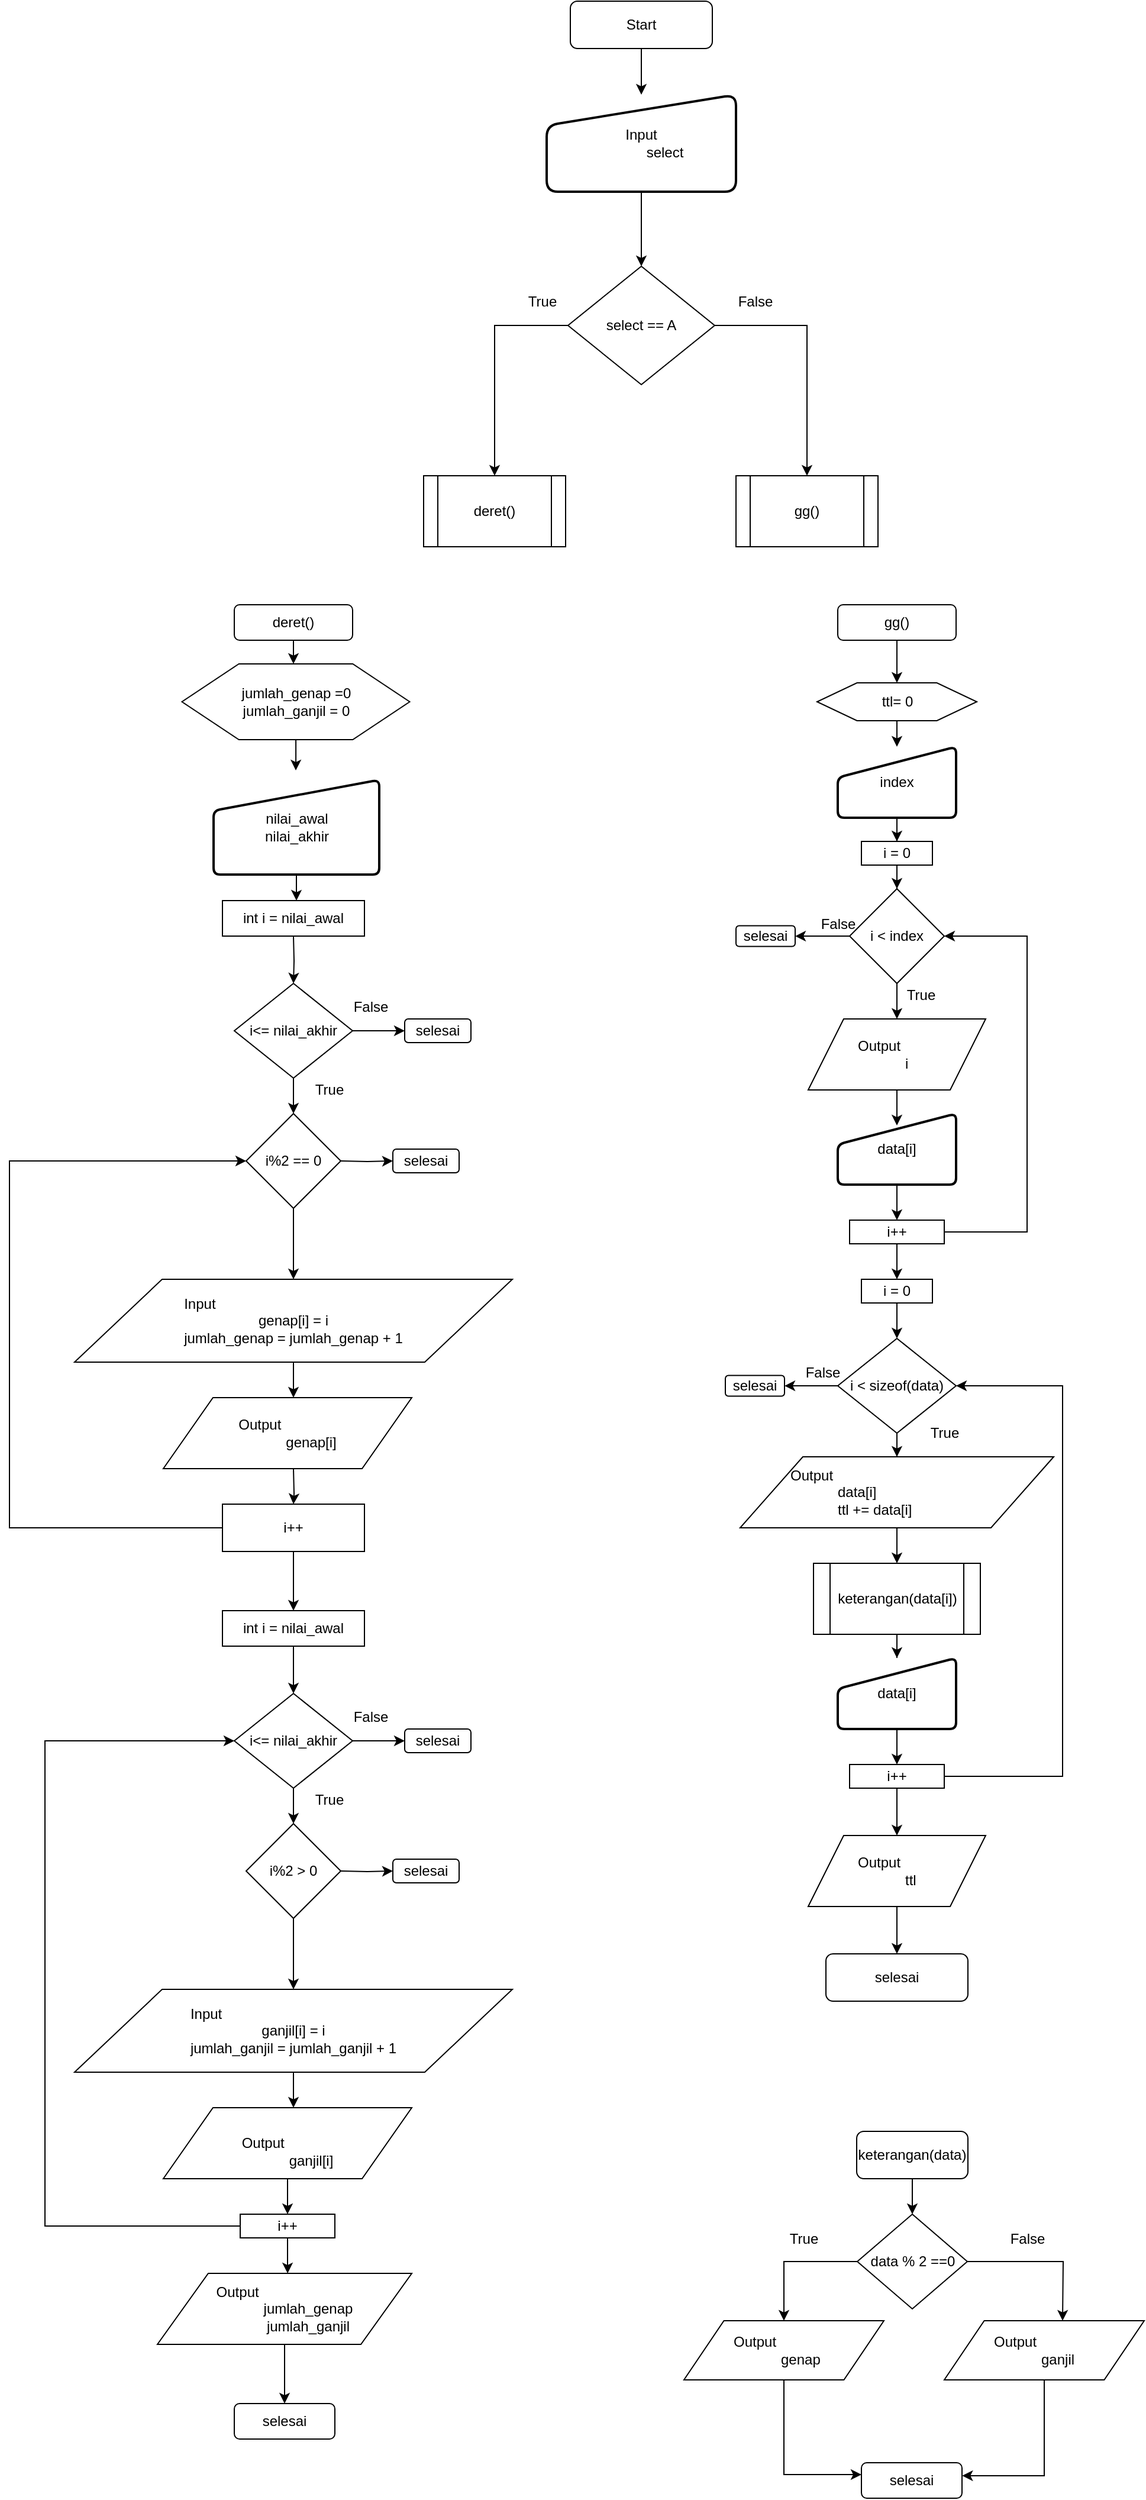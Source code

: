 <mxfile version="12.9.14" type="github">
  <diagram id="DN_JDYelwI-e4BV0x_p0" name="Page-1">
    <mxGraphModel dx="1879" dy="1814" grid="1" gridSize="10" guides="1" tooltips="1" connect="1" arrows="1" fold="1" page="1" pageScale="1" pageWidth="827" pageHeight="1169" math="0" shadow="0">
      <root>
        <mxCell id="0" />
        <mxCell id="1" parent="0" />
        <mxCell id="W8oFfhN4CYwsVUqukFXb-8" style="edgeStyle=orthogonalEdgeStyle;rounded=0;orthogonalLoop=1;jettySize=auto;html=1;" edge="1" parent="1" source="3FOx8teTCuhA1tWj-IpD-3" target="W8oFfhN4CYwsVUqukFXb-2">
          <mxGeometry relative="1" as="geometry">
            <Array as="points" />
          </mxGeometry>
        </mxCell>
        <mxCell id="3FOx8teTCuhA1tWj-IpD-3" value="Start" style="rounded=1;whiteSpace=wrap;html=1;" parent="1" vertex="1">
          <mxGeometry x="334" y="-1160" width="120" height="40" as="geometry" />
        </mxCell>
        <mxCell id="W8oFfhN4CYwsVUqukFXb-10" style="edgeStyle=orthogonalEdgeStyle;rounded=0;orthogonalLoop=1;jettySize=auto;html=1;entryX=0.5;entryY=0;entryDx=0;entryDy=0;" edge="1" parent="1" source="W8oFfhN4CYwsVUqukFXb-2" target="W8oFfhN4CYwsVUqukFXb-9">
          <mxGeometry relative="1" as="geometry" />
        </mxCell>
        <mxCell id="W8oFfhN4CYwsVUqukFXb-2" value="Input&lt;blockquote style=&quot;margin: 0 0 0 40px ; border: none ; padding: 0px&quot;&gt;&lt;div&gt;&lt;span&gt;select&lt;/span&gt;&lt;/div&gt;&lt;/blockquote&gt;" style="html=1;strokeWidth=2;shape=manualInput;whiteSpace=wrap;rounded=1;size=26;arcSize=19;align=center;verticalAlign=middle;" vertex="1" parent="1">
          <mxGeometry x="314" y="-1081" width="160" height="82" as="geometry" />
        </mxCell>
        <mxCell id="W8oFfhN4CYwsVUqukFXb-11" style="edgeStyle=orthogonalEdgeStyle;rounded=0;orthogonalLoop=1;jettySize=auto;html=1;" edge="1" parent="1" source="W8oFfhN4CYwsVUqukFXb-9" target="W8oFfhN4CYwsVUqukFXb-12">
          <mxGeometry relative="1" as="geometry">
            <mxPoint x="270" y="-736" as="targetPoint" />
          </mxGeometry>
        </mxCell>
        <mxCell id="W8oFfhN4CYwsVUqukFXb-15" style="edgeStyle=orthogonalEdgeStyle;rounded=0;orthogonalLoop=1;jettySize=auto;html=1;" edge="1" parent="1" source="W8oFfhN4CYwsVUqukFXb-9" target="W8oFfhN4CYwsVUqukFXb-16">
          <mxGeometry relative="1" as="geometry">
            <mxPoint x="530" y="-760" as="targetPoint" />
          </mxGeometry>
        </mxCell>
        <mxCell id="W8oFfhN4CYwsVUqukFXb-9" value="select == A" style="rhombus;whiteSpace=wrap;html=1;align=center;" vertex="1" parent="1">
          <mxGeometry x="332" y="-936" width="124" height="100" as="geometry" />
        </mxCell>
        <mxCell id="W8oFfhN4CYwsVUqukFXb-12" value="deret()" style="shape=process;whiteSpace=wrap;html=1;backgroundOutline=1;" vertex="1" parent="1">
          <mxGeometry x="210" y="-759" width="120" height="60" as="geometry" />
        </mxCell>
        <mxCell id="W8oFfhN4CYwsVUqukFXb-14" value="True" style="text;html=1;align=center;verticalAlign=middle;resizable=0;points=[];autosize=1;" vertex="1" parent="1">
          <mxGeometry x="290" y="-916" width="40" height="20" as="geometry" />
        </mxCell>
        <mxCell id="W8oFfhN4CYwsVUqukFXb-16" value="gg()" style="shape=process;whiteSpace=wrap;html=1;backgroundOutline=1;" vertex="1" parent="1">
          <mxGeometry x="474" y="-759" width="120" height="60" as="geometry" />
        </mxCell>
        <mxCell id="W8oFfhN4CYwsVUqukFXb-17" value="False" style="text;html=1;align=center;verticalAlign=middle;resizable=0;points=[];autosize=1;" vertex="1" parent="1">
          <mxGeometry x="465" y="-916" width="50" height="20" as="geometry" />
        </mxCell>
        <mxCell id="W8oFfhN4CYwsVUqukFXb-114" style="edgeStyle=orthogonalEdgeStyle;rounded=0;orthogonalLoop=1;jettySize=auto;html=1;entryX=0.49;entryY=0;entryDx=0;entryDy=0;entryPerimeter=0;" edge="1" parent="1" source="W8oFfhN4CYwsVUqukFXb-18" target="W8oFfhN4CYwsVUqukFXb-104">
          <mxGeometry relative="1" as="geometry" />
        </mxCell>
        <mxCell id="W8oFfhN4CYwsVUqukFXb-18" value="deret()" style="rounded=1;whiteSpace=wrap;html=1;align=center;" vertex="1" parent="1">
          <mxGeometry x="50" y="-650" width="100" height="30" as="geometry" />
        </mxCell>
        <mxCell id="W8oFfhN4CYwsVUqukFXb-111" style="edgeStyle=orthogonalEdgeStyle;rounded=0;orthogonalLoop=1;jettySize=auto;html=1;entryX=0.521;entryY=0;entryDx=0;entryDy=0;entryPerimeter=0;" edge="1" parent="1" source="W8oFfhN4CYwsVUqukFXb-99" target="W8oFfhN4CYwsVUqukFXb-22">
          <mxGeometry relative="1" as="geometry" />
        </mxCell>
        <mxCell id="W8oFfhN4CYwsVUqukFXb-99" value="&lt;div&gt;&lt;span&gt;nilai_awal&lt;/span&gt;&lt;/div&gt;&lt;div&gt;&lt;span&gt;nilai_akhir&lt;/span&gt;&lt;/div&gt;" style="html=1;strokeWidth=2;shape=manualInput;whiteSpace=wrap;rounded=1;size=26;arcSize=11;align=center;" vertex="1" parent="1">
          <mxGeometry x="32.5" y="-502" width="140" height="80" as="geometry" />
        </mxCell>
        <mxCell id="W8oFfhN4CYwsVUqukFXb-28" style="edgeStyle=orthogonalEdgeStyle;rounded=0;orthogonalLoop=1;jettySize=auto;html=1;" edge="1" parent="1" target="W8oFfhN4CYwsVUqukFXb-29">
          <mxGeometry relative="1" as="geometry">
            <mxPoint x="100" y="-330" as="targetPoint" />
            <mxPoint x="100" y="-370" as="sourcePoint" />
          </mxGeometry>
        </mxCell>
        <mxCell id="W8oFfhN4CYwsVUqukFXb-22" value="int i = nilai_awal" style="rounded=0;whiteSpace=wrap;html=1;" vertex="1" parent="1">
          <mxGeometry x="40" y="-400" width="120" height="30" as="geometry" />
        </mxCell>
        <mxCell id="W8oFfhN4CYwsVUqukFXb-30" style="edgeStyle=orthogonalEdgeStyle;rounded=0;orthogonalLoop=1;jettySize=auto;html=1;" edge="1" parent="1" source="W8oFfhN4CYwsVUqukFXb-29">
          <mxGeometry relative="1" as="geometry">
            <mxPoint x="100" y="-220" as="targetPoint" />
          </mxGeometry>
        </mxCell>
        <mxCell id="W8oFfhN4CYwsVUqukFXb-33" style="edgeStyle=orthogonalEdgeStyle;rounded=0;orthogonalLoop=1;jettySize=auto;html=1;" edge="1" parent="1" source="W8oFfhN4CYwsVUqukFXb-29" target="W8oFfhN4CYwsVUqukFXb-34">
          <mxGeometry relative="1" as="geometry">
            <mxPoint x="200" y="-290" as="targetPoint" />
          </mxGeometry>
        </mxCell>
        <mxCell id="W8oFfhN4CYwsVUqukFXb-29" value="i&amp;lt;= nilai_akhir" style="rhombus;whiteSpace=wrap;html=1;" vertex="1" parent="1">
          <mxGeometry x="50" y="-330" width="100" height="80" as="geometry" />
        </mxCell>
        <mxCell id="W8oFfhN4CYwsVUqukFXb-34" value="selesai" style="rounded=1;whiteSpace=wrap;html=1;" vertex="1" parent="1">
          <mxGeometry x="194" y="-300" width="56" height="20" as="geometry" />
        </mxCell>
        <mxCell id="W8oFfhN4CYwsVUqukFXb-37" value="False" style="text;html=1;align=center;verticalAlign=middle;resizable=0;points=[];autosize=1;" vertex="1" parent="1">
          <mxGeometry x="140" y="-320" width="50" height="20" as="geometry" />
        </mxCell>
        <mxCell id="W8oFfhN4CYwsVUqukFXb-38" value="True" style="text;html=1;align=center;verticalAlign=middle;resizable=0;points=[];autosize=1;" vertex="1" parent="1">
          <mxGeometry x="110" y="-250" width="40" height="20" as="geometry" />
        </mxCell>
        <mxCell id="W8oFfhN4CYwsVUqukFXb-43" style="edgeStyle=orthogonalEdgeStyle;rounded=0;orthogonalLoop=1;jettySize=auto;html=1;" edge="1" parent="1" source="W8oFfhN4CYwsVUqukFXb-40" target="W8oFfhN4CYwsVUqukFXb-47">
          <mxGeometry relative="1" as="geometry">
            <mxPoint x="100" y="-80" as="targetPoint" />
          </mxGeometry>
        </mxCell>
        <mxCell id="W8oFfhN4CYwsVUqukFXb-40" value="i%2 == 0" style="rhombus;whiteSpace=wrap;html=1;" vertex="1" parent="1">
          <mxGeometry x="60" y="-220" width="80" height="80" as="geometry" />
        </mxCell>
        <mxCell id="W8oFfhN4CYwsVUqukFXb-41" style="edgeStyle=orthogonalEdgeStyle;rounded=0;orthogonalLoop=1;jettySize=auto;html=1;" edge="1" parent="1" target="W8oFfhN4CYwsVUqukFXb-42">
          <mxGeometry relative="1" as="geometry">
            <mxPoint x="190" y="-180" as="targetPoint" />
            <mxPoint x="140" y="-180" as="sourcePoint" />
          </mxGeometry>
        </mxCell>
        <mxCell id="W8oFfhN4CYwsVUqukFXb-42" value="selesai" style="rounded=1;whiteSpace=wrap;html=1;" vertex="1" parent="1">
          <mxGeometry x="184" y="-190" width="56" height="20" as="geometry" />
        </mxCell>
        <mxCell id="W8oFfhN4CYwsVUqukFXb-48" style="edgeStyle=orthogonalEdgeStyle;rounded=0;orthogonalLoop=1;jettySize=auto;html=1;" edge="1" parent="1" source="W8oFfhN4CYwsVUqukFXb-47">
          <mxGeometry relative="1" as="geometry">
            <mxPoint x="100.0" y="20" as="targetPoint" />
          </mxGeometry>
        </mxCell>
        <mxCell id="W8oFfhN4CYwsVUqukFXb-47" value="&lt;div style=&quot;text-align: left&quot;&gt;&lt;span&gt;Input&lt;/span&gt;&lt;/div&gt;&lt;blockquote style=&quot;margin: 0 0 0 40px ; border: none ; padding: 0px&quot;&gt;&lt;/blockquote&gt;&lt;span&gt;genap[i] = i&lt;/span&gt;&lt;br&gt;&lt;span&gt;jumlah_genap = jumlah_genap + 1&lt;/span&gt;" style="shape=parallelogram;perimeter=parallelogramPerimeter;whiteSpace=wrap;html=1;align=center;" vertex="1" parent="1">
          <mxGeometry x="-85" y="-80" width="370" height="70" as="geometry" />
        </mxCell>
        <mxCell id="W8oFfhN4CYwsVUqukFXb-52" style="edgeStyle=orthogonalEdgeStyle;rounded=0;orthogonalLoop=1;jettySize=auto;html=1;" edge="1" parent="1" target="W8oFfhN4CYwsVUqukFXb-146">
          <mxGeometry relative="1" as="geometry">
            <mxPoint x="100" y="110" as="targetPoint" />
            <mxPoint x="100.0" y="80" as="sourcePoint" />
          </mxGeometry>
        </mxCell>
        <mxCell id="W8oFfhN4CYwsVUqukFXb-70" style="edgeStyle=orthogonalEdgeStyle;rounded=0;orthogonalLoop=1;jettySize=auto;html=1;" edge="1" parent="1" source="W8oFfhN4CYwsVUqukFXb-71" target="W8oFfhN4CYwsVUqukFXb-74">
          <mxGeometry relative="1" as="geometry">
            <mxPoint x="100" y="270" as="targetPoint" />
          </mxGeometry>
        </mxCell>
        <mxCell id="W8oFfhN4CYwsVUqukFXb-71" value="int i = nilai_awal" style="rounded=0;whiteSpace=wrap;html=1;" vertex="1" parent="1">
          <mxGeometry x="40" y="200" width="120" height="30" as="geometry" />
        </mxCell>
        <mxCell id="W8oFfhN4CYwsVUqukFXb-73" style="edgeStyle=orthogonalEdgeStyle;rounded=0;orthogonalLoop=1;jettySize=auto;html=1;" edge="1" parent="1" source="W8oFfhN4CYwsVUqukFXb-74" target="W8oFfhN4CYwsVUqukFXb-77">
          <mxGeometry relative="1" as="geometry">
            <mxPoint x="200" y="310" as="targetPoint" />
          </mxGeometry>
        </mxCell>
        <mxCell id="W8oFfhN4CYwsVUqukFXb-149" style="edgeStyle=orthogonalEdgeStyle;rounded=0;orthogonalLoop=1;jettySize=auto;html=1;entryX=0.5;entryY=0;entryDx=0;entryDy=0;" edge="1" parent="1" source="W8oFfhN4CYwsVUqukFXb-74" target="W8oFfhN4CYwsVUqukFXb-81">
          <mxGeometry relative="1" as="geometry" />
        </mxCell>
        <mxCell id="W8oFfhN4CYwsVUqukFXb-74" value="i&amp;lt;= nilai_akhir" style="rhombus;whiteSpace=wrap;html=1;" vertex="1" parent="1">
          <mxGeometry x="50" y="270" width="100" height="80" as="geometry" />
        </mxCell>
        <mxCell id="W8oFfhN4CYwsVUqukFXb-77" value="selesai" style="rounded=1;whiteSpace=wrap;html=1;" vertex="1" parent="1">
          <mxGeometry x="194" y="300" width="56" height="20" as="geometry" />
        </mxCell>
        <mxCell id="W8oFfhN4CYwsVUqukFXb-78" value="False" style="text;html=1;align=center;verticalAlign=middle;resizable=0;points=[];autosize=1;" vertex="1" parent="1">
          <mxGeometry x="140" y="280" width="50" height="20" as="geometry" />
        </mxCell>
        <mxCell id="W8oFfhN4CYwsVUqukFXb-79" value="True" style="text;html=1;align=center;verticalAlign=middle;resizable=0;points=[];autosize=1;" vertex="1" parent="1">
          <mxGeometry x="110" y="350" width="40" height="20" as="geometry" />
        </mxCell>
        <mxCell id="W8oFfhN4CYwsVUqukFXb-80" style="edgeStyle=orthogonalEdgeStyle;rounded=0;orthogonalLoop=1;jettySize=auto;html=1;" edge="1" parent="1" source="W8oFfhN4CYwsVUqukFXb-81" target="W8oFfhN4CYwsVUqukFXb-85">
          <mxGeometry relative="1" as="geometry">
            <mxPoint x="100" y="520" as="targetPoint" />
          </mxGeometry>
        </mxCell>
        <mxCell id="W8oFfhN4CYwsVUqukFXb-81" value="i%2 &amp;gt; 0" style="rhombus;whiteSpace=wrap;html=1;" vertex="1" parent="1">
          <mxGeometry x="60" y="380" width="80" height="80" as="geometry" />
        </mxCell>
        <mxCell id="W8oFfhN4CYwsVUqukFXb-82" style="edgeStyle=orthogonalEdgeStyle;rounded=0;orthogonalLoop=1;jettySize=auto;html=1;" edge="1" parent="1" target="W8oFfhN4CYwsVUqukFXb-83">
          <mxGeometry relative="1" as="geometry">
            <mxPoint x="190" y="420" as="targetPoint" />
            <mxPoint x="140.0" y="420" as="sourcePoint" />
          </mxGeometry>
        </mxCell>
        <mxCell id="W8oFfhN4CYwsVUqukFXb-83" value="selesai" style="rounded=1;whiteSpace=wrap;html=1;" vertex="1" parent="1">
          <mxGeometry x="184" y="410" width="56" height="20" as="geometry" />
        </mxCell>
        <mxCell id="W8oFfhN4CYwsVUqukFXb-84" style="edgeStyle=orthogonalEdgeStyle;rounded=0;orthogonalLoop=1;jettySize=auto;html=1;" edge="1" parent="1" source="W8oFfhN4CYwsVUqukFXb-85">
          <mxGeometry relative="1" as="geometry">
            <mxPoint x="100.0" y="620" as="targetPoint" />
          </mxGeometry>
        </mxCell>
        <mxCell id="W8oFfhN4CYwsVUqukFXb-85" value="&lt;div style=&quot;text-align: left&quot;&gt;&lt;span&gt;Input&lt;/span&gt;&lt;/div&gt;&lt;blockquote style=&quot;margin: 0 0 0 40px ; border: none ; padding: 0px&quot;&gt;&lt;/blockquote&gt;&lt;span&gt;ganjil[i] = i&lt;/span&gt;&lt;br&gt;&lt;span&gt;jumlah_ganjil = jumlah_ganjil + 1&lt;/span&gt;" style="shape=parallelogram;perimeter=parallelogramPerimeter;whiteSpace=wrap;html=1;align=center;" vertex="1" parent="1">
          <mxGeometry x="-85" y="520" width="370" height="70" as="geometry" />
        </mxCell>
        <mxCell id="W8oFfhN4CYwsVUqukFXb-87" value="&lt;div style=&quot;text-align: left&quot;&gt;&lt;span style=&quot;font-family: &amp;#34;helvetica&amp;#34;&quot;&gt;Output&lt;/span&gt;&lt;/div&gt;&lt;blockquote style=&quot;margin: 0 0 0 40px ; border: none ; padding: 0px&quot;&gt;&lt;div&gt;&lt;span&gt;genap[i]&lt;/span&gt;&lt;/div&gt;&lt;/blockquote&gt;" style="shape=parallelogram;perimeter=parallelogramPerimeter;whiteSpace=wrap;html=1;align=center;" vertex="1" parent="1">
          <mxGeometry x="-10" y="20" width="210" height="60" as="geometry" />
        </mxCell>
        <mxCell id="W8oFfhN4CYwsVUqukFXb-152" style="edgeStyle=orthogonalEdgeStyle;rounded=0;orthogonalLoop=1;jettySize=auto;html=1;entryX=0.5;entryY=0;entryDx=0;entryDy=0;" edge="1" parent="1" source="W8oFfhN4CYwsVUqukFXb-89" target="W8oFfhN4CYwsVUqukFXb-150">
          <mxGeometry relative="1" as="geometry" />
        </mxCell>
        <mxCell id="W8oFfhN4CYwsVUqukFXb-89" value="&lt;br&gt;&lt;div style=&quot;text-align: left&quot;&gt;&lt;span style=&quot;font-family: &amp;#34;helvetica&amp;#34;&quot;&gt;Output&lt;/span&gt;&lt;/div&gt;&lt;blockquote style=&quot;margin: 0 0 0 40px ; border: none ; padding: 0px&quot;&gt;&lt;div&gt;&lt;span&gt;ganjil[i]&lt;/span&gt;&lt;/div&gt;&lt;/blockquote&gt;" style="shape=parallelogram;perimeter=parallelogramPerimeter;whiteSpace=wrap;html=1;align=center;" vertex="1" parent="1">
          <mxGeometry x="-10" y="620" width="210" height="60" as="geometry" />
        </mxCell>
        <mxCell id="W8oFfhN4CYwsVUqukFXb-94" style="edgeStyle=orthogonalEdgeStyle;rounded=0;orthogonalLoop=1;jettySize=auto;html=1;" edge="1" parent="1" source="W8oFfhN4CYwsVUqukFXb-91" target="W8oFfhN4CYwsVUqukFXb-95">
          <mxGeometry relative="1" as="geometry">
            <mxPoint x="92.5" y="860" as="targetPoint" />
          </mxGeometry>
        </mxCell>
        <mxCell id="W8oFfhN4CYwsVUqukFXb-91" value="&lt;div style=&quot;text-align: left&quot;&gt;&lt;span&gt;Output&lt;/span&gt;&lt;/div&gt;&lt;blockquote style=&quot;margin: 0 0 0 40px ; border: none ; padding: 0px&quot;&gt;jumlah_genap&lt;br&gt;jumlah_ganjil&lt;/blockquote&gt;" style="shape=parallelogram;perimeter=parallelogramPerimeter;whiteSpace=wrap;html=1;" vertex="1" parent="1">
          <mxGeometry x="-15" y="760" width="215" height="60" as="geometry" />
        </mxCell>
        <mxCell id="W8oFfhN4CYwsVUqukFXb-95" value="selesai" style="rounded=1;whiteSpace=wrap;html=1;" vertex="1" parent="1">
          <mxGeometry x="50" y="870" width="85" height="30" as="geometry" />
        </mxCell>
        <mxCell id="W8oFfhN4CYwsVUqukFXb-113" style="edgeStyle=orthogonalEdgeStyle;rounded=0;orthogonalLoop=1;jettySize=auto;html=1;" edge="1" parent="1" source="W8oFfhN4CYwsVUqukFXb-104">
          <mxGeometry relative="1" as="geometry">
            <mxPoint x="102" y="-510.0" as="targetPoint" />
          </mxGeometry>
        </mxCell>
        <mxCell id="W8oFfhN4CYwsVUqukFXb-104" value="jumlah_genap =0&lt;br&gt;jumlah_ganjil = 0" style="shape=hexagon;perimeter=hexagonPerimeter2;whiteSpace=wrap;html=1;align=center;" vertex="1" parent="1">
          <mxGeometry x="5.75" y="-600" width="192.5" height="64" as="geometry" />
        </mxCell>
        <mxCell id="W8oFfhN4CYwsVUqukFXb-116" style="edgeStyle=orthogonalEdgeStyle;rounded=0;orthogonalLoop=1;jettySize=auto;html=1;" edge="1" parent="1" source="W8oFfhN4CYwsVUqukFXb-115" target="W8oFfhN4CYwsVUqukFXb-119">
          <mxGeometry relative="1" as="geometry">
            <mxPoint x="610.059" y="-600.0" as="targetPoint" />
          </mxGeometry>
        </mxCell>
        <mxCell id="W8oFfhN4CYwsVUqukFXb-115" value="gg()" style="rounded=1;whiteSpace=wrap;html=1;align=center;" vertex="1" parent="1">
          <mxGeometry x="560" y="-650" width="100" height="30" as="geometry" />
        </mxCell>
        <mxCell id="W8oFfhN4CYwsVUqukFXb-120" style="edgeStyle=orthogonalEdgeStyle;rounded=0;orthogonalLoop=1;jettySize=auto;html=1;" edge="1" parent="1" source="W8oFfhN4CYwsVUqukFXb-119" target="W8oFfhN4CYwsVUqukFXb-121">
          <mxGeometry relative="1" as="geometry">
            <mxPoint x="610" y="-520.0" as="targetPoint" />
          </mxGeometry>
        </mxCell>
        <mxCell id="W8oFfhN4CYwsVUqukFXb-119" value="ttl= 0" style="shape=hexagon;perimeter=hexagonPerimeter2;whiteSpace=wrap;html=1;" vertex="1" parent="1">
          <mxGeometry x="542.5" y="-584" width="135" height="32" as="geometry" />
        </mxCell>
        <mxCell id="W8oFfhN4CYwsVUqukFXb-125" style="edgeStyle=orthogonalEdgeStyle;rounded=0;orthogonalLoop=1;jettySize=auto;html=1;" edge="1" parent="1" source="W8oFfhN4CYwsVUqukFXb-121" target="W8oFfhN4CYwsVUqukFXb-126">
          <mxGeometry relative="1" as="geometry">
            <mxPoint x="610" y="-450" as="targetPoint" />
          </mxGeometry>
        </mxCell>
        <mxCell id="W8oFfhN4CYwsVUqukFXb-121" value="index" style="html=1;strokeWidth=2;shape=manualInput;whiteSpace=wrap;rounded=1;size=26;arcSize=11;" vertex="1" parent="1">
          <mxGeometry x="560" y="-530.0" width="100" height="60" as="geometry" />
        </mxCell>
        <mxCell id="W8oFfhN4CYwsVUqukFXb-127" style="edgeStyle=orthogonalEdgeStyle;rounded=0;orthogonalLoop=1;jettySize=auto;html=1;" edge="1" parent="1" source="W8oFfhN4CYwsVUqukFXb-126" target="W8oFfhN4CYwsVUqukFXb-128">
          <mxGeometry relative="1" as="geometry">
            <mxPoint x="610" y="-410" as="targetPoint" />
          </mxGeometry>
        </mxCell>
        <mxCell id="W8oFfhN4CYwsVUqukFXb-126" value="i = 0" style="rounded=0;whiteSpace=wrap;html=1;" vertex="1" parent="1">
          <mxGeometry x="580" y="-450" width="60" height="20" as="geometry" />
        </mxCell>
        <mxCell id="W8oFfhN4CYwsVUqukFXb-129" style="edgeStyle=orthogonalEdgeStyle;rounded=0;orthogonalLoop=1;jettySize=auto;html=1;" edge="1" parent="1" source="W8oFfhN4CYwsVUqukFXb-128" target="W8oFfhN4CYwsVUqukFXb-130">
          <mxGeometry relative="1" as="geometry">
            <mxPoint x="530" y="-370" as="targetPoint" />
          </mxGeometry>
        </mxCell>
        <mxCell id="W8oFfhN4CYwsVUqukFXb-133" style="edgeStyle=orthogonalEdgeStyle;rounded=0;orthogonalLoop=1;jettySize=auto;html=1;" edge="1" parent="1" source="W8oFfhN4CYwsVUqukFXb-128" target="W8oFfhN4CYwsVUqukFXb-134">
          <mxGeometry relative="1" as="geometry">
            <mxPoint x="610" y="-310" as="targetPoint" />
          </mxGeometry>
        </mxCell>
        <mxCell id="W8oFfhN4CYwsVUqukFXb-128" value="i &amp;lt; index" style="rhombus;whiteSpace=wrap;html=1;" vertex="1" parent="1">
          <mxGeometry x="570" y="-410" width="80" height="80" as="geometry" />
        </mxCell>
        <mxCell id="W8oFfhN4CYwsVUqukFXb-130" value="selesai" style="rounded=1;whiteSpace=wrap;html=1;" vertex="1" parent="1">
          <mxGeometry x="474" y="-378.75" width="50" height="17.5" as="geometry" />
        </mxCell>
        <mxCell id="W8oFfhN4CYwsVUqukFXb-137" style="edgeStyle=orthogonalEdgeStyle;rounded=0;orthogonalLoop=1;jettySize=auto;html=1;" edge="1" parent="1" source="W8oFfhN4CYwsVUqukFXb-134">
          <mxGeometry relative="1" as="geometry">
            <mxPoint x="610" y="-210" as="targetPoint" />
          </mxGeometry>
        </mxCell>
        <mxCell id="W8oFfhN4CYwsVUqukFXb-134" value="&lt;blockquote style=&quot;margin: 0 0 0 40px ; border: none ; padding: 0px&quot;&gt;&lt;div&gt;&lt;span&gt;Output&amp;nbsp;&lt;/span&gt;&lt;/div&gt;&lt;/blockquote&gt;&lt;blockquote style=&quot;margin: 0 0 0 40px ; border: none ; padding: 0px&quot;&gt;&lt;blockquote style=&quot;margin: 0 0 0 40px ; border: none ; padding: 0px&quot;&gt;i&lt;/blockquote&gt;&lt;/blockquote&gt;" style="shape=parallelogram;perimeter=parallelogramPerimeter;whiteSpace=wrap;html=1;align=left;" vertex="1" parent="1">
          <mxGeometry x="535" y="-300" width="150" height="60" as="geometry" />
        </mxCell>
        <mxCell id="W8oFfhN4CYwsVUqukFXb-139" style="edgeStyle=orthogonalEdgeStyle;rounded=0;orthogonalLoop=1;jettySize=auto;html=1;" edge="1" parent="1" source="W8oFfhN4CYwsVUqukFXb-138" target="W8oFfhN4CYwsVUqukFXb-140">
          <mxGeometry relative="1" as="geometry">
            <mxPoint x="610" y="-130" as="targetPoint" />
          </mxGeometry>
        </mxCell>
        <mxCell id="W8oFfhN4CYwsVUqukFXb-138" value="data[i]" style="html=1;strokeWidth=2;shape=manualInput;whiteSpace=wrap;rounded=1;size=26;arcSize=11;" vertex="1" parent="1">
          <mxGeometry x="560" y="-220.0" width="100" height="60" as="geometry" />
        </mxCell>
        <mxCell id="W8oFfhN4CYwsVUqukFXb-141" style="edgeStyle=orthogonalEdgeStyle;rounded=0;orthogonalLoop=1;jettySize=auto;html=1;entryX=1;entryY=0.5;entryDx=0;entryDy=0;" edge="1" parent="1" source="W8oFfhN4CYwsVUqukFXb-140" target="W8oFfhN4CYwsVUqukFXb-128">
          <mxGeometry relative="1" as="geometry">
            <mxPoint x="720" y="-380" as="targetPoint" />
            <Array as="points">
              <mxPoint x="720" y="-120" />
              <mxPoint x="720" y="-370" />
            </Array>
          </mxGeometry>
        </mxCell>
        <mxCell id="W8oFfhN4CYwsVUqukFXb-168" style="edgeStyle=orthogonalEdgeStyle;rounded=0;orthogonalLoop=1;jettySize=auto;html=1;entryX=0.5;entryY=0;entryDx=0;entryDy=0;" edge="1" parent="1" source="W8oFfhN4CYwsVUqukFXb-140" target="W8oFfhN4CYwsVUqukFXb-157">
          <mxGeometry relative="1" as="geometry" />
        </mxCell>
        <mxCell id="W8oFfhN4CYwsVUqukFXb-140" value="i++" style="rounded=0;whiteSpace=wrap;html=1;" vertex="1" parent="1">
          <mxGeometry x="570" y="-130" width="80" height="20" as="geometry" />
        </mxCell>
        <mxCell id="W8oFfhN4CYwsVUqukFXb-147" style="edgeStyle=orthogonalEdgeStyle;rounded=0;orthogonalLoop=1;jettySize=auto;html=1;entryX=0.5;entryY=0;entryDx=0;entryDy=0;" edge="1" parent="1" source="W8oFfhN4CYwsVUqukFXb-146" target="W8oFfhN4CYwsVUqukFXb-71">
          <mxGeometry relative="1" as="geometry" />
        </mxCell>
        <mxCell id="W8oFfhN4CYwsVUqukFXb-148" style="edgeStyle=orthogonalEdgeStyle;rounded=0;orthogonalLoop=1;jettySize=auto;html=1;entryX=0;entryY=0.5;entryDx=0;entryDy=0;" edge="1" parent="1" source="W8oFfhN4CYwsVUqukFXb-146" target="W8oFfhN4CYwsVUqukFXb-40">
          <mxGeometry relative="1" as="geometry">
            <Array as="points">
              <mxPoint x="-140" y="130" />
              <mxPoint x="-140" y="-180" />
            </Array>
          </mxGeometry>
        </mxCell>
        <mxCell id="W8oFfhN4CYwsVUqukFXb-146" value="i++" style="rounded=0;whiteSpace=wrap;html=1;" vertex="1" parent="1">
          <mxGeometry x="40" y="110" width="120" height="40" as="geometry" />
        </mxCell>
        <mxCell id="W8oFfhN4CYwsVUqukFXb-154" style="edgeStyle=orthogonalEdgeStyle;rounded=0;orthogonalLoop=1;jettySize=auto;html=1;entryX=0.512;entryY=0;entryDx=0;entryDy=0;entryPerimeter=0;" edge="1" parent="1" source="W8oFfhN4CYwsVUqukFXb-150" target="W8oFfhN4CYwsVUqukFXb-91">
          <mxGeometry relative="1" as="geometry" />
        </mxCell>
        <mxCell id="W8oFfhN4CYwsVUqukFXb-155" style="edgeStyle=orthogonalEdgeStyle;rounded=0;orthogonalLoop=1;jettySize=auto;html=1;entryX=0;entryY=0.5;entryDx=0;entryDy=0;" edge="1" parent="1" source="W8oFfhN4CYwsVUqukFXb-150" target="W8oFfhN4CYwsVUqukFXb-74">
          <mxGeometry relative="1" as="geometry">
            <Array as="points">
              <mxPoint x="-110" y="720" />
              <mxPoint x="-110" y="310" />
            </Array>
          </mxGeometry>
        </mxCell>
        <mxCell id="W8oFfhN4CYwsVUqukFXb-150" value="i++" style="rounded=0;whiteSpace=wrap;html=1;" vertex="1" parent="1">
          <mxGeometry x="55" y="710" width="80" height="20" as="geometry" />
        </mxCell>
        <mxCell id="W8oFfhN4CYwsVUqukFXb-156" style="edgeStyle=orthogonalEdgeStyle;rounded=0;orthogonalLoop=1;jettySize=auto;html=1;" edge="1" parent="1" source="W8oFfhN4CYwsVUqukFXb-157" target="W8oFfhN4CYwsVUqukFXb-160">
          <mxGeometry relative="1" as="geometry">
            <mxPoint x="610" y="-40" as="targetPoint" />
          </mxGeometry>
        </mxCell>
        <mxCell id="W8oFfhN4CYwsVUqukFXb-157" value="i = 0" style="rounded=0;whiteSpace=wrap;html=1;" vertex="1" parent="1">
          <mxGeometry x="580" y="-80" width="60" height="20" as="geometry" />
        </mxCell>
        <mxCell id="W8oFfhN4CYwsVUqukFXb-158" style="edgeStyle=orthogonalEdgeStyle;rounded=0;orthogonalLoop=1;jettySize=auto;html=1;" edge="1" parent="1" source="W8oFfhN4CYwsVUqukFXb-160" target="W8oFfhN4CYwsVUqukFXb-161">
          <mxGeometry relative="1" as="geometry">
            <mxPoint x="530" as="targetPoint" />
          </mxGeometry>
        </mxCell>
        <mxCell id="W8oFfhN4CYwsVUqukFXb-159" style="edgeStyle=orthogonalEdgeStyle;rounded=0;orthogonalLoop=1;jettySize=auto;html=1;" edge="1" parent="1" source="W8oFfhN4CYwsVUqukFXb-160" target="W8oFfhN4CYwsVUqukFXb-163">
          <mxGeometry relative="1" as="geometry">
            <mxPoint x="610" y="60" as="targetPoint" />
          </mxGeometry>
        </mxCell>
        <mxCell id="W8oFfhN4CYwsVUqukFXb-160" value="i &amp;lt; sizeof(data)" style="rhombus;whiteSpace=wrap;html=1;" vertex="1" parent="1">
          <mxGeometry x="560" y="-30" width="100" height="80" as="geometry" />
        </mxCell>
        <mxCell id="W8oFfhN4CYwsVUqukFXb-161" value="selesai" style="rounded=1;whiteSpace=wrap;html=1;" vertex="1" parent="1">
          <mxGeometry x="465" y="1.25" width="50" height="17.5" as="geometry" />
        </mxCell>
        <mxCell id="W8oFfhN4CYwsVUqukFXb-171" style="edgeStyle=orthogonalEdgeStyle;rounded=0;orthogonalLoop=1;jettySize=auto;html=1;" edge="1" parent="1" source="W8oFfhN4CYwsVUqukFXb-163" target="W8oFfhN4CYwsVUqukFXb-172">
          <mxGeometry relative="1" as="geometry">
            <mxPoint x="610" y="160" as="targetPoint" />
          </mxGeometry>
        </mxCell>
        <mxCell id="W8oFfhN4CYwsVUqukFXb-163" value="&lt;blockquote style=&quot;margin: 0 0 0 40px ; border: none ; padding: 0px&quot;&gt;&lt;div&gt;&lt;span&gt;Output&amp;nbsp;&lt;/span&gt;&lt;/div&gt;&lt;/blockquote&gt;&lt;blockquote style=&quot;margin: 0 0 0 40px ; border: none ; padding: 0px&quot;&gt;&lt;blockquote style=&quot;margin: 0 0 0 40px ; border: none ; padding: 0px&quot;&gt;data[i]&lt;/blockquote&gt;&lt;blockquote style=&quot;margin: 0 0 0 40px ; border: none ; padding: 0px&quot;&gt;ttl += data[i]&lt;/blockquote&gt;&lt;/blockquote&gt;" style="shape=parallelogram;perimeter=parallelogramPerimeter;whiteSpace=wrap;html=1;align=left;" vertex="1" parent="1">
          <mxGeometry x="477.5" y="70" width="265" height="60" as="geometry" />
        </mxCell>
        <mxCell id="W8oFfhN4CYwsVUqukFXb-164" style="edgeStyle=orthogonalEdgeStyle;rounded=0;orthogonalLoop=1;jettySize=auto;html=1;" edge="1" parent="1" source="W8oFfhN4CYwsVUqukFXb-165" target="W8oFfhN4CYwsVUqukFXb-167">
          <mxGeometry relative="1" as="geometry">
            <mxPoint x="610" y="330" as="targetPoint" />
          </mxGeometry>
        </mxCell>
        <mxCell id="W8oFfhN4CYwsVUqukFXb-165" value="data[i]" style="html=1;strokeWidth=2;shape=manualInput;whiteSpace=wrap;rounded=1;size=26;arcSize=11;" vertex="1" parent="1">
          <mxGeometry x="560" y="240.0" width="100" height="60" as="geometry" />
        </mxCell>
        <mxCell id="W8oFfhN4CYwsVUqukFXb-166" style="edgeStyle=orthogonalEdgeStyle;rounded=0;orthogonalLoop=1;jettySize=auto;html=1;entryX=1;entryY=0.5;entryDx=0;entryDy=0;" edge="1" parent="1" source="W8oFfhN4CYwsVUqukFXb-167" target="W8oFfhN4CYwsVUqukFXb-160">
          <mxGeometry relative="1" as="geometry">
            <mxPoint x="720" y="-10" as="targetPoint" />
            <Array as="points">
              <mxPoint x="750" y="340" />
              <mxPoint x="750" y="10" />
            </Array>
          </mxGeometry>
        </mxCell>
        <mxCell id="W8oFfhN4CYwsVUqukFXb-174" style="edgeStyle=orthogonalEdgeStyle;rounded=0;orthogonalLoop=1;jettySize=auto;html=1;" edge="1" parent="1" source="W8oFfhN4CYwsVUqukFXb-167" target="W8oFfhN4CYwsVUqukFXb-175">
          <mxGeometry relative="1" as="geometry">
            <mxPoint x="610" y="380" as="targetPoint" />
          </mxGeometry>
        </mxCell>
        <mxCell id="W8oFfhN4CYwsVUqukFXb-167" value="i++" style="rounded=0;whiteSpace=wrap;html=1;" vertex="1" parent="1">
          <mxGeometry x="570" y="330" width="80" height="20" as="geometry" />
        </mxCell>
        <mxCell id="W8oFfhN4CYwsVUqukFXb-173" style="edgeStyle=orthogonalEdgeStyle;rounded=0;orthogonalLoop=1;jettySize=auto;html=1;entryX=0.5;entryY=0;entryDx=0;entryDy=0;" edge="1" parent="1" source="W8oFfhN4CYwsVUqukFXb-172" target="W8oFfhN4CYwsVUqukFXb-165">
          <mxGeometry relative="1" as="geometry" />
        </mxCell>
        <mxCell id="W8oFfhN4CYwsVUqukFXb-172" value="keterangan(data[i])" style="shape=process;whiteSpace=wrap;html=1;backgroundOutline=1;" vertex="1" parent="1">
          <mxGeometry x="539.5" y="160" width="141" height="60" as="geometry" />
        </mxCell>
        <mxCell id="W8oFfhN4CYwsVUqukFXb-179" style="edgeStyle=orthogonalEdgeStyle;rounded=0;orthogonalLoop=1;jettySize=auto;html=1;" edge="1" parent="1" source="W8oFfhN4CYwsVUqukFXb-175" target="W8oFfhN4CYwsVUqukFXb-180">
          <mxGeometry relative="1" as="geometry">
            <mxPoint x="610" y="480" as="targetPoint" />
          </mxGeometry>
        </mxCell>
        <mxCell id="W8oFfhN4CYwsVUqukFXb-175" value="&lt;blockquote style=&quot;margin: 0 0 0 40px ; border: none ; padding: 0px&quot;&gt;&lt;div&gt;&lt;span&gt;Output&lt;/span&gt;&lt;/div&gt;&lt;/blockquote&gt;&lt;blockquote style=&quot;margin: 0 0 0 40px ; border: none ; padding: 0px&quot;&gt;&lt;blockquote style=&quot;margin: 0 0 0 40px ; border: none ; padding: 0px&quot;&gt;ttl&lt;/blockquote&gt;&lt;/blockquote&gt;" style="shape=parallelogram;perimeter=parallelogramPerimeter;whiteSpace=wrap;html=1;align=left;" vertex="1" parent="1">
          <mxGeometry x="535" y="390" width="150" height="60" as="geometry" />
        </mxCell>
        <mxCell id="W8oFfhN4CYwsVUqukFXb-180" value="selesai" style="rounded=1;whiteSpace=wrap;html=1;" vertex="1" parent="1">
          <mxGeometry x="550" y="490" width="120" height="40" as="geometry" />
        </mxCell>
        <mxCell id="W8oFfhN4CYwsVUqukFXb-183" style="edgeStyle=orthogonalEdgeStyle;rounded=0;orthogonalLoop=1;jettySize=auto;html=1;" edge="1" parent="1" source="W8oFfhN4CYwsVUqukFXb-182" target="W8oFfhN4CYwsVUqukFXb-184">
          <mxGeometry relative="1" as="geometry">
            <mxPoint x="623.0" y="710" as="targetPoint" />
          </mxGeometry>
        </mxCell>
        <mxCell id="W8oFfhN4CYwsVUqukFXb-182" value="keterangan(data)" style="rounded=1;whiteSpace=wrap;html=1;align=center;" vertex="1" parent="1">
          <mxGeometry x="576" y="640" width="94" height="40" as="geometry" />
        </mxCell>
        <mxCell id="W8oFfhN4CYwsVUqukFXb-188" style="edgeStyle=orthogonalEdgeStyle;rounded=0;orthogonalLoop=1;jettySize=auto;html=1;exitX=0;exitY=0.5;exitDx=0;exitDy=0;" edge="1" parent="1" source="W8oFfhN4CYwsVUqukFXb-184" target="W8oFfhN4CYwsVUqukFXb-189">
          <mxGeometry relative="1" as="geometry">
            <mxPoint x="530" y="840" as="targetPoint" />
            <mxPoint x="570" y="750" as="sourcePoint" />
          </mxGeometry>
        </mxCell>
        <mxCell id="W8oFfhN4CYwsVUqukFXb-190" style="edgeStyle=orthogonalEdgeStyle;rounded=0;orthogonalLoop=1;jettySize=auto;html=1;" edge="1" parent="1" source="W8oFfhN4CYwsVUqukFXb-184">
          <mxGeometry relative="1" as="geometry">
            <mxPoint x="750" y="800" as="targetPoint" />
          </mxGeometry>
        </mxCell>
        <mxCell id="W8oFfhN4CYwsVUqukFXb-184" value="data % 2 ==0" style="rhombus;whiteSpace=wrap;html=1;" vertex="1" parent="1">
          <mxGeometry x="576.5" y="710" width="93" height="80" as="geometry" />
        </mxCell>
        <mxCell id="W8oFfhN4CYwsVUqukFXb-200" style="edgeStyle=orthogonalEdgeStyle;rounded=0;orthogonalLoop=1;jettySize=auto;html=1;" edge="1" parent="1" source="W8oFfhN4CYwsVUqukFXb-189">
          <mxGeometry relative="1" as="geometry">
            <mxPoint x="580" y="930" as="targetPoint" />
            <Array as="points">
              <mxPoint x="515" y="930" />
            </Array>
          </mxGeometry>
        </mxCell>
        <mxCell id="W8oFfhN4CYwsVUqukFXb-189" value="&lt;blockquote style=&quot;margin: 0 0 0 40px ; border: none ; padding: 0px&quot;&gt;&lt;div&gt;&lt;span&gt;Output&amp;nbsp;&lt;/span&gt;&lt;/div&gt;&lt;/blockquote&gt;&lt;blockquote style=&quot;margin: 0 0 0 40px ; border: none ; padding: 0px&quot;&gt;&lt;blockquote style=&quot;margin: 0 0 0 40px ; border: none ; padding: 0px&quot;&gt;&lt;div&gt;&lt;span&gt;genap&lt;/span&gt;&lt;/div&gt;&lt;/blockquote&gt;&lt;/blockquote&gt;" style="shape=parallelogram;perimeter=parallelogramPerimeter;whiteSpace=wrap;html=1;align=left;" vertex="1" parent="1">
          <mxGeometry x="430" y="800" width="169" height="50" as="geometry" />
        </mxCell>
        <mxCell id="W8oFfhN4CYwsVUqukFXb-201" style="edgeStyle=orthogonalEdgeStyle;rounded=0;orthogonalLoop=1;jettySize=auto;html=1;entryX=1.002;entryY=0.365;entryDx=0;entryDy=0;entryPerimeter=0;" edge="1" parent="1" source="W8oFfhN4CYwsVUqukFXb-191" target="W8oFfhN4CYwsVUqukFXb-199">
          <mxGeometry relative="1" as="geometry">
            <Array as="points">
              <mxPoint x="735" y="931" />
            </Array>
          </mxGeometry>
        </mxCell>
        <mxCell id="W8oFfhN4CYwsVUqukFXb-191" value="&lt;blockquote style=&quot;margin: 0 0 0 40px ; border: none ; padding: 0px&quot;&gt;&lt;div&gt;&lt;span&gt;Output&amp;nbsp;&lt;/span&gt;&lt;/div&gt;&lt;/blockquote&gt;&lt;blockquote style=&quot;margin: 0 0 0 40px ; border: none ; padding: 0px&quot;&gt;&lt;blockquote style=&quot;margin: 0 0 0 40px ; border: none ; padding: 0px&quot;&gt;&lt;div&gt;&lt;span&gt;ganjil&lt;/span&gt;&lt;/div&gt;&lt;/blockquote&gt;&lt;/blockquote&gt;" style="shape=parallelogram;perimeter=parallelogramPerimeter;whiteSpace=wrap;html=1;align=left;" vertex="1" parent="1">
          <mxGeometry x="650" y="800" width="169" height="50" as="geometry" />
        </mxCell>
        <mxCell id="W8oFfhN4CYwsVUqukFXb-192" value="True" style="text;html=1;align=center;verticalAlign=middle;resizable=0;points=[];autosize=1;" vertex="1" parent="1">
          <mxGeometry x="511" y="721" width="40" height="20" as="geometry" />
        </mxCell>
        <mxCell id="W8oFfhN4CYwsVUqukFXb-193" value="False" style="text;html=1;align=center;verticalAlign=middle;resizable=0;points=[];autosize=1;" vertex="1" parent="1">
          <mxGeometry x="695" y="721" width="50" height="20" as="geometry" />
        </mxCell>
        <mxCell id="W8oFfhN4CYwsVUqukFXb-195" value="True" style="text;html=1;align=center;verticalAlign=middle;resizable=0;points=[];autosize=1;" vertex="1" parent="1">
          <mxGeometry x="630" y="40" width="40" height="20" as="geometry" />
        </mxCell>
        <mxCell id="W8oFfhN4CYwsVUqukFXb-196" value="False" style="text;html=1;align=center;verticalAlign=middle;resizable=0;points=[];autosize=1;" vertex="1" parent="1">
          <mxGeometry x="522" y="-11" width="50" height="20" as="geometry" />
        </mxCell>
        <mxCell id="W8oFfhN4CYwsVUqukFXb-197" value="True" style="text;html=1;align=center;verticalAlign=middle;resizable=0;points=[];autosize=1;" vertex="1" parent="1">
          <mxGeometry x="610" y="-330" width="40" height="20" as="geometry" />
        </mxCell>
        <mxCell id="W8oFfhN4CYwsVUqukFXb-198" value="False" style="text;html=1;align=center;verticalAlign=middle;resizable=0;points=[];autosize=1;" vertex="1" parent="1">
          <mxGeometry x="534.5" y="-390" width="50" height="20" as="geometry" />
        </mxCell>
        <mxCell id="W8oFfhN4CYwsVUqukFXb-199" value="selesai" style="rounded=1;whiteSpace=wrap;html=1;align=center;" vertex="1" parent="1">
          <mxGeometry x="580" y="920" width="85" height="30" as="geometry" />
        </mxCell>
      </root>
    </mxGraphModel>
  </diagram>
</mxfile>

